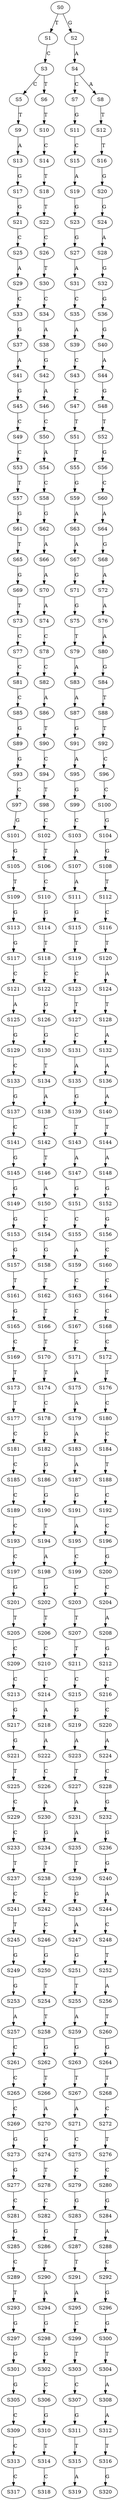 strict digraph  {
	S0 -> S1 [ label = T ];
	S0 -> S2 [ label = G ];
	S1 -> S3 [ label = C ];
	S2 -> S4 [ label = A ];
	S3 -> S5 [ label = C ];
	S3 -> S6 [ label = T ];
	S4 -> S7 [ label = C ];
	S4 -> S8 [ label = A ];
	S5 -> S9 [ label = T ];
	S6 -> S10 [ label = T ];
	S7 -> S11 [ label = G ];
	S8 -> S12 [ label = T ];
	S9 -> S13 [ label = A ];
	S10 -> S14 [ label = C ];
	S11 -> S15 [ label = C ];
	S12 -> S16 [ label = T ];
	S13 -> S17 [ label = G ];
	S14 -> S18 [ label = T ];
	S15 -> S19 [ label = A ];
	S16 -> S20 [ label = G ];
	S17 -> S21 [ label = G ];
	S18 -> S22 [ label = T ];
	S19 -> S23 [ label = G ];
	S20 -> S24 [ label = G ];
	S21 -> S25 [ label = C ];
	S22 -> S26 [ label = C ];
	S23 -> S27 [ label = G ];
	S24 -> S28 [ label = A ];
	S25 -> S29 [ label = A ];
	S26 -> S30 [ label = T ];
	S27 -> S31 [ label = A ];
	S28 -> S32 [ label = G ];
	S29 -> S33 [ label = C ];
	S30 -> S34 [ label = C ];
	S31 -> S35 [ label = C ];
	S32 -> S36 [ label = G ];
	S33 -> S37 [ label = G ];
	S34 -> S38 [ label = A ];
	S35 -> S39 [ label = A ];
	S36 -> S40 [ label = G ];
	S37 -> S41 [ label = A ];
	S38 -> S42 [ label = G ];
	S39 -> S43 [ label = C ];
	S40 -> S44 [ label = A ];
	S41 -> S45 [ label = G ];
	S42 -> S46 [ label = A ];
	S43 -> S47 [ label = C ];
	S44 -> S48 [ label = G ];
	S45 -> S49 [ label = C ];
	S46 -> S50 [ label = C ];
	S47 -> S51 [ label = T ];
	S48 -> S52 [ label = T ];
	S49 -> S53 [ label = C ];
	S50 -> S54 [ label = A ];
	S51 -> S55 [ label = T ];
	S52 -> S56 [ label = G ];
	S53 -> S57 [ label = T ];
	S54 -> S58 [ label = C ];
	S55 -> S59 [ label = G ];
	S56 -> S60 [ label = C ];
	S57 -> S61 [ label = G ];
	S58 -> S62 [ label = G ];
	S59 -> S63 [ label = A ];
	S60 -> S64 [ label = A ];
	S61 -> S65 [ label = T ];
	S62 -> S66 [ label = A ];
	S63 -> S67 [ label = A ];
	S64 -> S68 [ label = G ];
	S65 -> S69 [ label = G ];
	S66 -> S70 [ label = A ];
	S67 -> S71 [ label = G ];
	S68 -> S72 [ label = A ];
	S69 -> S73 [ label = T ];
	S70 -> S74 [ label = A ];
	S71 -> S75 [ label = G ];
	S72 -> S76 [ label = A ];
	S73 -> S77 [ label = C ];
	S74 -> S78 [ label = C ];
	S75 -> S79 [ label = T ];
	S76 -> S80 [ label = A ];
	S77 -> S81 [ label = C ];
	S78 -> S82 [ label = C ];
	S79 -> S83 [ label = A ];
	S80 -> S84 [ label = G ];
	S81 -> S85 [ label = C ];
	S82 -> S86 [ label = A ];
	S83 -> S87 [ label = A ];
	S84 -> S88 [ label = T ];
	S85 -> S89 [ label = G ];
	S86 -> S90 [ label = T ];
	S87 -> S91 [ label = G ];
	S88 -> S92 [ label = T ];
	S89 -> S93 [ label = G ];
	S90 -> S94 [ label = C ];
	S91 -> S95 [ label = A ];
	S92 -> S96 [ label = C ];
	S93 -> S97 [ label = C ];
	S94 -> S98 [ label = T ];
	S95 -> S99 [ label = G ];
	S96 -> S100 [ label = C ];
	S97 -> S101 [ label = G ];
	S98 -> S102 [ label = C ];
	S99 -> S103 [ label = C ];
	S100 -> S104 [ label = G ];
	S101 -> S105 [ label = G ];
	S102 -> S106 [ label = T ];
	S103 -> S107 [ label = A ];
	S104 -> S108 [ label = G ];
	S105 -> S109 [ label = T ];
	S106 -> S110 [ label = C ];
	S107 -> S111 [ label = A ];
	S108 -> S112 [ label = T ];
	S109 -> S113 [ label = G ];
	S110 -> S114 [ label = G ];
	S111 -> S115 [ label = G ];
	S112 -> S116 [ label = C ];
	S113 -> S117 [ label = G ];
	S114 -> S118 [ label = T ];
	S115 -> S119 [ label = T ];
	S116 -> S120 [ label = T ];
	S117 -> S121 [ label = C ];
	S118 -> S122 [ label = C ];
	S119 -> S123 [ label = C ];
	S120 -> S124 [ label = A ];
	S121 -> S125 [ label = A ];
	S122 -> S126 [ label = G ];
	S123 -> S127 [ label = T ];
	S124 -> S128 [ label = T ];
	S125 -> S129 [ label = G ];
	S126 -> S130 [ label = G ];
	S127 -> S131 [ label = C ];
	S128 -> S132 [ label = A ];
	S129 -> S133 [ label = C ];
	S130 -> S134 [ label = T ];
	S131 -> S135 [ label = A ];
	S132 -> S136 [ label = A ];
	S133 -> S137 [ label = G ];
	S134 -> S138 [ label = A ];
	S135 -> S139 [ label = G ];
	S136 -> S140 [ label = A ];
	S137 -> S141 [ label = C ];
	S138 -> S142 [ label = C ];
	S139 -> S143 [ label = T ];
	S140 -> S144 [ label = T ];
	S141 -> S145 [ label = G ];
	S142 -> S146 [ label = T ];
	S143 -> S147 [ label = A ];
	S144 -> S148 [ label = A ];
	S145 -> S149 [ label = G ];
	S146 -> S150 [ label = A ];
	S147 -> S151 [ label = G ];
	S148 -> S152 [ label = G ];
	S149 -> S153 [ label = G ];
	S150 -> S154 [ label = C ];
	S151 -> S155 [ label = C ];
	S152 -> S156 [ label = G ];
	S153 -> S157 [ label = G ];
	S154 -> S158 [ label = G ];
	S155 -> S159 [ label = A ];
	S156 -> S160 [ label = C ];
	S157 -> S161 [ label = T ];
	S158 -> S162 [ label = T ];
	S159 -> S163 [ label = C ];
	S160 -> S164 [ label = C ];
	S161 -> S165 [ label = G ];
	S162 -> S166 [ label = T ];
	S163 -> S167 [ label = C ];
	S164 -> S168 [ label = C ];
	S165 -> S169 [ label = C ];
	S166 -> S170 [ label = T ];
	S167 -> S171 [ label = C ];
	S168 -> S172 [ label = C ];
	S169 -> S173 [ label = T ];
	S170 -> S174 [ label = T ];
	S171 -> S175 [ label = A ];
	S172 -> S176 [ label = T ];
	S173 -> S177 [ label = T ];
	S174 -> S178 [ label = C ];
	S175 -> S179 [ label = A ];
	S176 -> S180 [ label = C ];
	S177 -> S181 [ label = C ];
	S178 -> S182 [ label = G ];
	S179 -> S183 [ label = A ];
	S180 -> S184 [ label = C ];
	S181 -> S185 [ label = C ];
	S182 -> S186 [ label = G ];
	S183 -> S187 [ label = A ];
	S184 -> S188 [ label = T ];
	S185 -> S189 [ label = C ];
	S186 -> S190 [ label = G ];
	S187 -> S191 [ label = G ];
	S188 -> S192 [ label = C ];
	S189 -> S193 [ label = C ];
	S190 -> S194 [ label = T ];
	S191 -> S195 [ label = A ];
	S192 -> S196 [ label = C ];
	S193 -> S197 [ label = C ];
	S194 -> S198 [ label = A ];
	S195 -> S199 [ label = C ];
	S196 -> S200 [ label = G ];
	S197 -> S201 [ label = G ];
	S198 -> S202 [ label = G ];
	S199 -> S203 [ label = C ];
	S200 -> S204 [ label = C ];
	S201 -> S205 [ label = T ];
	S202 -> S206 [ label = T ];
	S203 -> S207 [ label = T ];
	S204 -> S208 [ label = A ];
	S205 -> S209 [ label = C ];
	S206 -> S210 [ label = C ];
	S207 -> S211 [ label = T ];
	S208 -> S212 [ label = G ];
	S209 -> S213 [ label = C ];
	S210 -> S214 [ label = C ];
	S211 -> S215 [ label = C ];
	S212 -> S216 [ label = C ];
	S213 -> S217 [ label = G ];
	S214 -> S218 [ label = A ];
	S215 -> S219 [ label = G ];
	S216 -> S220 [ label = C ];
	S217 -> S221 [ label = G ];
	S218 -> S222 [ label = A ];
	S219 -> S223 [ label = A ];
	S220 -> S224 [ label = A ];
	S221 -> S225 [ label = T ];
	S222 -> S226 [ label = C ];
	S223 -> S227 [ label = T ];
	S224 -> S228 [ label = C ];
	S225 -> S229 [ label = C ];
	S226 -> S230 [ label = A ];
	S227 -> S231 [ label = A ];
	S228 -> S232 [ label = G ];
	S229 -> S233 [ label = C ];
	S230 -> S234 [ label = G ];
	S231 -> S235 [ label = A ];
	S232 -> S236 [ label = G ];
	S233 -> S237 [ label = T ];
	S234 -> S238 [ label = T ];
	S235 -> S239 [ label = T ];
	S236 -> S240 [ label = G ];
	S237 -> S241 [ label = C ];
	S238 -> S242 [ label = C ];
	S239 -> S243 [ label = G ];
	S240 -> S244 [ label = A ];
	S241 -> S245 [ label = T ];
	S242 -> S246 [ label = C ];
	S243 -> S247 [ label = A ];
	S244 -> S248 [ label = C ];
	S245 -> S249 [ label = G ];
	S246 -> S250 [ label = G ];
	S247 -> S251 [ label = G ];
	S248 -> S252 [ label = T ];
	S249 -> S253 [ label = G ];
	S250 -> S254 [ label = T ];
	S251 -> S255 [ label = T ];
	S252 -> S256 [ label = A ];
	S253 -> S257 [ label = A ];
	S254 -> S258 [ label = T ];
	S255 -> S259 [ label = A ];
	S256 -> S260 [ label = T ];
	S257 -> S261 [ label = C ];
	S258 -> S262 [ label = G ];
	S259 -> S263 [ label = G ];
	S260 -> S264 [ label = G ];
	S261 -> S265 [ label = C ];
	S262 -> S266 [ label = T ];
	S263 -> S267 [ label = T ];
	S264 -> S268 [ label = T ];
	S265 -> S269 [ label = C ];
	S266 -> S270 [ label = A ];
	S267 -> S271 [ label = A ];
	S268 -> S272 [ label = C ];
	S269 -> S273 [ label = G ];
	S270 -> S274 [ label = G ];
	S271 -> S275 [ label = C ];
	S272 -> S276 [ label = T ];
	S273 -> S277 [ label = G ];
	S274 -> S278 [ label = T ];
	S275 -> S279 [ label = C ];
	S276 -> S280 [ label = C ];
	S277 -> S281 [ label = C ];
	S278 -> S282 [ label = C ];
	S279 -> S283 [ label = G ];
	S280 -> S284 [ label = G ];
	S281 -> S285 [ label = G ];
	S282 -> S286 [ label = G ];
	S283 -> S287 [ label = T ];
	S284 -> S288 [ label = A ];
	S285 -> S289 [ label = C ];
	S286 -> S290 [ label = T ];
	S287 -> S291 [ label = T ];
	S288 -> S292 [ label = C ];
	S289 -> S293 [ label = T ];
	S290 -> S294 [ label = A ];
	S291 -> S295 [ label = A ];
	S292 -> S296 [ label = G ];
	S293 -> S297 [ label = G ];
	S294 -> S298 [ label = G ];
	S295 -> S299 [ label = C ];
	S296 -> S300 [ label = G ];
	S297 -> S301 [ label = G ];
	S298 -> S302 [ label = G ];
	S299 -> S303 [ label = T ];
	S300 -> S304 [ label = T ];
	S301 -> S305 [ label = G ];
	S302 -> S306 [ label = C ];
	S303 -> S307 [ label = C ];
	S304 -> S308 [ label = A ];
	S305 -> S309 [ label = C ];
	S306 -> S310 [ label = G ];
	S307 -> S311 [ label = G ];
	S308 -> S312 [ label = A ];
	S309 -> S313 [ label = C ];
	S310 -> S314 [ label = T ];
	S311 -> S315 [ label = T ];
	S312 -> S316 [ label = T ];
	S313 -> S317 [ label = C ];
	S314 -> S318 [ label = C ];
	S315 -> S319 [ label = A ];
	S316 -> S320 [ label = G ];
}
